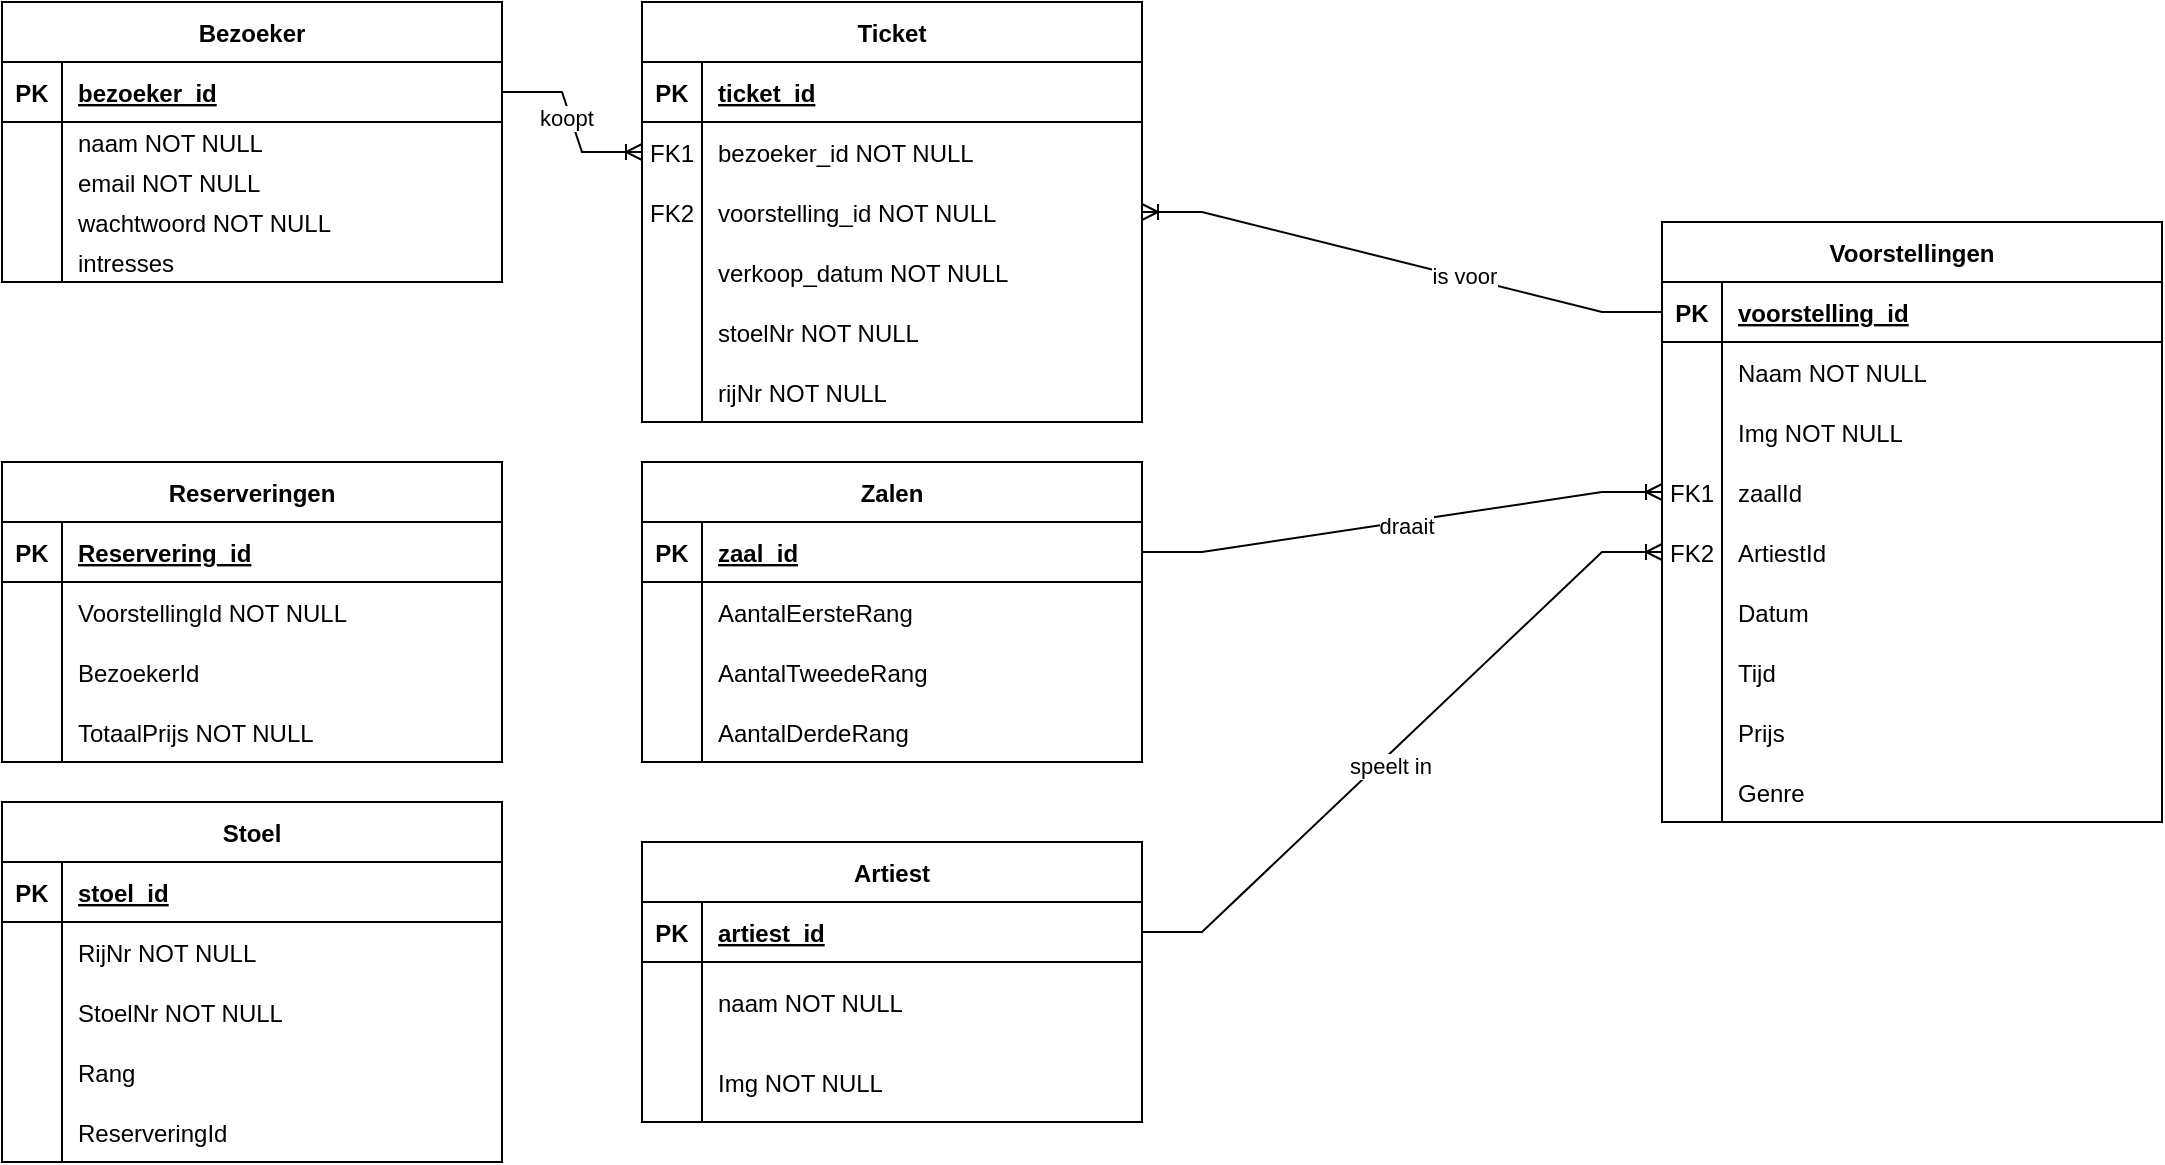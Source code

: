 <mxfile version="20.8.5" type="github">
  <diagram id="R2lEEEUBdFMjLlhIrx00" name="Page-1">
    <mxGraphModel dx="857" dy="1123" grid="1" gridSize="10" guides="1" tooltips="1" connect="1" arrows="1" fold="1" page="1" pageScale="1" pageWidth="850" pageHeight="1100" math="0" shadow="0" extFonts="Permanent Marker^https://fonts.googleapis.com/css?family=Permanent+Marker">
      <root>
        <mxCell id="0" />
        <mxCell id="1" parent="0" />
        <mxCell id="uzaLdpSw8z0IgYqA6lUg-19" value="Ticket" style="shape=table;startSize=30;container=1;collapsible=1;childLayout=tableLayout;fixedRows=1;rowLines=0;fontStyle=1;align=center;resizeLast=1;" parent="1" vertex="1">
          <mxGeometry x="590" y="870" width="250" height="210" as="geometry" />
        </mxCell>
        <mxCell id="uzaLdpSw8z0IgYqA6lUg-20" value="" style="shape=partialRectangle;collapsible=0;dropTarget=0;pointerEvents=0;fillColor=none;points=[[0,0.5],[1,0.5]];portConstraint=eastwest;top=0;left=0;right=0;bottom=1;" parent="uzaLdpSw8z0IgYqA6lUg-19" vertex="1">
          <mxGeometry y="30" width="250" height="30" as="geometry" />
        </mxCell>
        <mxCell id="uzaLdpSw8z0IgYqA6lUg-21" value="PK" style="shape=partialRectangle;overflow=hidden;connectable=0;fillColor=none;top=0;left=0;bottom=0;right=0;fontStyle=1;" parent="uzaLdpSw8z0IgYqA6lUg-20" vertex="1">
          <mxGeometry width="30" height="30" as="geometry">
            <mxRectangle width="30" height="30" as="alternateBounds" />
          </mxGeometry>
        </mxCell>
        <mxCell id="uzaLdpSw8z0IgYqA6lUg-22" value="ticket_id" style="shape=partialRectangle;overflow=hidden;connectable=0;fillColor=none;top=0;left=0;bottom=0;right=0;align=left;spacingLeft=6;fontStyle=5;" parent="uzaLdpSw8z0IgYqA6lUg-20" vertex="1">
          <mxGeometry x="30" width="220" height="30" as="geometry">
            <mxRectangle width="220" height="30" as="alternateBounds" />
          </mxGeometry>
        </mxCell>
        <mxCell id="uzaLdpSw8z0IgYqA6lUg-23" value="" style="shape=partialRectangle;collapsible=0;dropTarget=0;pointerEvents=0;fillColor=none;points=[[0,0.5],[1,0.5]];portConstraint=eastwest;top=0;left=0;right=0;bottom=0;" parent="uzaLdpSw8z0IgYqA6lUg-19" vertex="1">
          <mxGeometry y="60" width="250" height="30" as="geometry" />
        </mxCell>
        <mxCell id="uzaLdpSw8z0IgYqA6lUg-24" value="FK1" style="shape=partialRectangle;overflow=hidden;connectable=0;fillColor=none;top=0;left=0;bottom=0;right=0;" parent="uzaLdpSw8z0IgYqA6lUg-23" vertex="1">
          <mxGeometry width="30" height="30" as="geometry">
            <mxRectangle width="30" height="30" as="alternateBounds" />
          </mxGeometry>
        </mxCell>
        <mxCell id="uzaLdpSw8z0IgYqA6lUg-25" value="bezoeker_id NOT NULL" style="shape=partialRectangle;overflow=hidden;connectable=0;fillColor=none;top=0;left=0;bottom=0;right=0;align=left;spacingLeft=6;" parent="uzaLdpSw8z0IgYqA6lUg-23" vertex="1">
          <mxGeometry x="30" width="220" height="30" as="geometry">
            <mxRectangle width="220" height="30" as="alternateBounds" />
          </mxGeometry>
        </mxCell>
        <mxCell id="uzaLdpSw8z0IgYqA6lUg-26" value="" style="shape=partialRectangle;collapsible=0;dropTarget=0;pointerEvents=0;fillColor=none;points=[[0,0.5],[1,0.5]];portConstraint=eastwest;top=0;left=0;right=0;bottom=0;" parent="uzaLdpSw8z0IgYqA6lUg-19" vertex="1">
          <mxGeometry y="90" width="250" height="30" as="geometry" />
        </mxCell>
        <mxCell id="uzaLdpSw8z0IgYqA6lUg-27" value="FK2" style="shape=partialRectangle;overflow=hidden;connectable=0;fillColor=none;top=0;left=0;bottom=0;right=0;" parent="uzaLdpSw8z0IgYqA6lUg-26" vertex="1">
          <mxGeometry width="30" height="30" as="geometry">
            <mxRectangle width="30" height="30" as="alternateBounds" />
          </mxGeometry>
        </mxCell>
        <mxCell id="uzaLdpSw8z0IgYqA6lUg-28" value="voorstelling_id NOT NULL" style="shape=partialRectangle;overflow=hidden;connectable=0;fillColor=none;top=0;left=0;bottom=0;right=0;align=left;spacingLeft=6;" parent="uzaLdpSw8z0IgYqA6lUg-26" vertex="1">
          <mxGeometry x="30" width="220" height="30" as="geometry">
            <mxRectangle width="220" height="30" as="alternateBounds" />
          </mxGeometry>
        </mxCell>
        <mxCell id="uzaLdpSw8z0IgYqA6lUg-29" style="shape=partialRectangle;collapsible=0;dropTarget=0;pointerEvents=0;fillColor=none;points=[[0,0.5],[1,0.5]];portConstraint=eastwest;top=0;left=0;right=0;bottom=0;" parent="uzaLdpSw8z0IgYqA6lUg-19" vertex="1">
          <mxGeometry y="120" width="250" height="30" as="geometry" />
        </mxCell>
        <mxCell id="uzaLdpSw8z0IgYqA6lUg-30" style="shape=partialRectangle;overflow=hidden;connectable=0;fillColor=none;top=0;left=0;bottom=0;right=0;" parent="uzaLdpSw8z0IgYqA6lUg-29" vertex="1">
          <mxGeometry width="30" height="30" as="geometry">
            <mxRectangle width="30" height="30" as="alternateBounds" />
          </mxGeometry>
        </mxCell>
        <mxCell id="uzaLdpSw8z0IgYqA6lUg-31" value="verkoop_datum NOT NULL" style="shape=partialRectangle;overflow=hidden;connectable=0;fillColor=none;top=0;left=0;bottom=0;right=0;align=left;spacingLeft=6;" parent="uzaLdpSw8z0IgYqA6lUg-29" vertex="1">
          <mxGeometry x="30" width="220" height="30" as="geometry">
            <mxRectangle width="220" height="30" as="alternateBounds" />
          </mxGeometry>
        </mxCell>
        <mxCell id="uzaLdpSw8z0IgYqA6lUg-32" style="shape=partialRectangle;collapsible=0;dropTarget=0;pointerEvents=0;fillColor=none;points=[[0,0.5],[1,0.5]];portConstraint=eastwest;top=0;left=0;right=0;bottom=0;" parent="uzaLdpSw8z0IgYqA6lUg-19" vertex="1">
          <mxGeometry y="150" width="250" height="30" as="geometry" />
        </mxCell>
        <mxCell id="uzaLdpSw8z0IgYqA6lUg-33" style="shape=partialRectangle;overflow=hidden;connectable=0;fillColor=none;top=0;left=0;bottom=0;right=0;" parent="uzaLdpSw8z0IgYqA6lUg-32" vertex="1">
          <mxGeometry width="30" height="30" as="geometry">
            <mxRectangle width="30" height="30" as="alternateBounds" />
          </mxGeometry>
        </mxCell>
        <mxCell id="uzaLdpSw8z0IgYqA6lUg-34" value="stoelNr NOT NULL" style="shape=partialRectangle;overflow=hidden;connectable=0;fillColor=none;top=0;left=0;bottom=0;right=0;align=left;spacingLeft=6;" parent="uzaLdpSw8z0IgYqA6lUg-32" vertex="1">
          <mxGeometry x="30" width="220" height="30" as="geometry">
            <mxRectangle width="220" height="30" as="alternateBounds" />
          </mxGeometry>
        </mxCell>
        <mxCell id="uzaLdpSw8z0IgYqA6lUg-35" style="shape=partialRectangle;collapsible=0;dropTarget=0;pointerEvents=0;fillColor=none;points=[[0,0.5],[1,0.5]];portConstraint=eastwest;top=0;left=0;right=0;bottom=0;" parent="uzaLdpSw8z0IgYqA6lUg-19" vertex="1">
          <mxGeometry y="180" width="250" height="30" as="geometry" />
        </mxCell>
        <mxCell id="uzaLdpSw8z0IgYqA6lUg-36" style="shape=partialRectangle;overflow=hidden;connectable=0;fillColor=none;top=0;left=0;bottom=0;right=0;" parent="uzaLdpSw8z0IgYqA6lUg-35" vertex="1">
          <mxGeometry width="30" height="30" as="geometry">
            <mxRectangle width="30" height="30" as="alternateBounds" />
          </mxGeometry>
        </mxCell>
        <mxCell id="uzaLdpSw8z0IgYqA6lUg-37" value="rijNr NOT NULL" style="shape=partialRectangle;overflow=hidden;connectable=0;fillColor=none;top=0;left=0;bottom=0;right=0;align=left;spacingLeft=6;" parent="uzaLdpSw8z0IgYqA6lUg-35" vertex="1">
          <mxGeometry x="30" width="220" height="30" as="geometry">
            <mxRectangle width="220" height="30" as="alternateBounds" />
          </mxGeometry>
        </mxCell>
        <mxCell id="uzaLdpSw8z0IgYqA6lUg-38" value="Voorstellingen" style="shape=table;startSize=30;container=1;collapsible=1;childLayout=tableLayout;fixedRows=1;rowLines=0;fontStyle=1;align=center;resizeLast=1;" parent="1" vertex="1">
          <mxGeometry x="1100" y="980" width="250" height="300" as="geometry" />
        </mxCell>
        <mxCell id="uzaLdpSw8z0IgYqA6lUg-39" value="" style="shape=partialRectangle;collapsible=0;dropTarget=0;pointerEvents=0;fillColor=none;points=[[0,0.5],[1,0.5]];portConstraint=eastwest;top=0;left=0;right=0;bottom=1;" parent="uzaLdpSw8z0IgYqA6lUg-38" vertex="1">
          <mxGeometry y="30" width="250" height="30" as="geometry" />
        </mxCell>
        <mxCell id="uzaLdpSw8z0IgYqA6lUg-40" value="PK" style="shape=partialRectangle;overflow=hidden;connectable=0;fillColor=none;top=0;left=0;bottom=0;right=0;fontStyle=1;" parent="uzaLdpSw8z0IgYqA6lUg-39" vertex="1">
          <mxGeometry width="30" height="30" as="geometry">
            <mxRectangle width="30" height="30" as="alternateBounds" />
          </mxGeometry>
        </mxCell>
        <mxCell id="uzaLdpSw8z0IgYqA6lUg-41" value="voorstelling_id" style="shape=partialRectangle;overflow=hidden;connectable=0;fillColor=none;top=0;left=0;bottom=0;right=0;align=left;spacingLeft=6;fontStyle=5;" parent="uzaLdpSw8z0IgYqA6lUg-39" vertex="1">
          <mxGeometry x="30" width="220" height="30" as="geometry">
            <mxRectangle width="220" height="30" as="alternateBounds" />
          </mxGeometry>
        </mxCell>
        <mxCell id="uzaLdpSw8z0IgYqA6lUg-42" value="" style="shape=partialRectangle;collapsible=0;dropTarget=0;pointerEvents=0;fillColor=none;points=[[0,0.5],[1,0.5]];portConstraint=eastwest;top=0;left=0;right=0;bottom=0;" parent="uzaLdpSw8z0IgYqA6lUg-38" vertex="1">
          <mxGeometry y="60" width="250" height="30" as="geometry" />
        </mxCell>
        <mxCell id="uzaLdpSw8z0IgYqA6lUg-43" value="" style="shape=partialRectangle;overflow=hidden;connectable=0;fillColor=none;top=0;left=0;bottom=0;right=0;" parent="uzaLdpSw8z0IgYqA6lUg-42" vertex="1">
          <mxGeometry width="30" height="30" as="geometry">
            <mxRectangle width="30" height="30" as="alternateBounds" />
          </mxGeometry>
        </mxCell>
        <mxCell id="uzaLdpSw8z0IgYqA6lUg-44" value="Naam NOT NULL" style="shape=partialRectangle;overflow=hidden;connectable=0;fillColor=none;top=0;left=0;bottom=0;right=0;align=left;spacingLeft=6;" parent="uzaLdpSw8z0IgYqA6lUg-42" vertex="1">
          <mxGeometry x="30" width="220" height="30" as="geometry">
            <mxRectangle width="220" height="30" as="alternateBounds" />
          </mxGeometry>
        </mxCell>
        <mxCell id="uzaLdpSw8z0IgYqA6lUg-45" value="" style="shape=partialRectangle;collapsible=0;dropTarget=0;pointerEvents=0;fillColor=none;points=[[0,0.5],[1,0.5]];portConstraint=eastwest;top=0;left=0;right=0;bottom=0;" parent="uzaLdpSw8z0IgYqA6lUg-38" vertex="1">
          <mxGeometry y="90" width="250" height="30" as="geometry" />
        </mxCell>
        <mxCell id="uzaLdpSw8z0IgYqA6lUg-46" value="" style="shape=partialRectangle;overflow=hidden;connectable=0;fillColor=none;top=0;left=0;bottom=0;right=0;" parent="uzaLdpSw8z0IgYqA6lUg-45" vertex="1">
          <mxGeometry width="30" height="30" as="geometry">
            <mxRectangle width="30" height="30" as="alternateBounds" />
          </mxGeometry>
        </mxCell>
        <mxCell id="uzaLdpSw8z0IgYqA6lUg-47" value="Img NOT NULL" style="shape=partialRectangle;overflow=hidden;connectable=0;fillColor=none;top=0;left=0;bottom=0;right=0;align=left;spacingLeft=6;" parent="uzaLdpSw8z0IgYqA6lUg-45" vertex="1">
          <mxGeometry x="30" width="220" height="30" as="geometry">
            <mxRectangle width="220" height="30" as="alternateBounds" />
          </mxGeometry>
        </mxCell>
        <mxCell id="uzaLdpSw8z0IgYqA6lUg-48" style="shape=partialRectangle;collapsible=0;dropTarget=0;pointerEvents=0;fillColor=none;points=[[0,0.5],[1,0.5]];portConstraint=eastwest;top=0;left=0;right=0;bottom=0;" parent="uzaLdpSw8z0IgYqA6lUg-38" vertex="1">
          <mxGeometry y="120" width="250" height="30" as="geometry" />
        </mxCell>
        <mxCell id="uzaLdpSw8z0IgYqA6lUg-49" value="FK1" style="shape=partialRectangle;overflow=hidden;connectable=0;fillColor=none;top=0;left=0;bottom=0;right=0;" parent="uzaLdpSw8z0IgYqA6lUg-48" vertex="1">
          <mxGeometry width="30" height="30" as="geometry">
            <mxRectangle width="30" height="30" as="alternateBounds" />
          </mxGeometry>
        </mxCell>
        <mxCell id="uzaLdpSw8z0IgYqA6lUg-50" value="zaalId" style="shape=partialRectangle;overflow=hidden;connectable=0;fillColor=none;top=0;left=0;bottom=0;right=0;align=left;spacingLeft=6;" parent="uzaLdpSw8z0IgYqA6lUg-48" vertex="1">
          <mxGeometry x="30" width="220" height="30" as="geometry">
            <mxRectangle width="220" height="30" as="alternateBounds" />
          </mxGeometry>
        </mxCell>
        <mxCell id="uzaLdpSw8z0IgYqA6lUg-54" style="shape=partialRectangle;collapsible=0;dropTarget=0;pointerEvents=0;fillColor=none;points=[[0,0.5],[1,0.5]];portConstraint=eastwest;top=0;left=0;right=0;bottom=0;" parent="uzaLdpSw8z0IgYqA6lUg-38" vertex="1">
          <mxGeometry y="150" width="250" height="30" as="geometry" />
        </mxCell>
        <mxCell id="uzaLdpSw8z0IgYqA6lUg-55" value="FK2" style="shape=partialRectangle;overflow=hidden;connectable=0;fillColor=none;top=0;left=0;bottom=0;right=0;" parent="uzaLdpSw8z0IgYqA6lUg-54" vertex="1">
          <mxGeometry width="30" height="30" as="geometry">
            <mxRectangle width="30" height="30" as="alternateBounds" />
          </mxGeometry>
        </mxCell>
        <mxCell id="uzaLdpSw8z0IgYqA6lUg-56" value="ArtiestId" style="shape=partialRectangle;overflow=hidden;connectable=0;fillColor=none;top=0;left=0;bottom=0;right=0;align=left;spacingLeft=6;" parent="uzaLdpSw8z0IgYqA6lUg-54" vertex="1">
          <mxGeometry x="30" width="220" height="30" as="geometry">
            <mxRectangle width="220" height="30" as="alternateBounds" />
          </mxGeometry>
        </mxCell>
        <mxCell id="uzaLdpSw8z0IgYqA6lUg-57" style="shape=partialRectangle;collapsible=0;dropTarget=0;pointerEvents=0;fillColor=none;points=[[0,0.5],[1,0.5]];portConstraint=eastwest;top=0;left=0;right=0;bottom=0;" parent="uzaLdpSw8z0IgYqA6lUg-38" vertex="1">
          <mxGeometry y="180" width="250" height="30" as="geometry" />
        </mxCell>
        <mxCell id="uzaLdpSw8z0IgYqA6lUg-58" style="shape=partialRectangle;overflow=hidden;connectable=0;fillColor=none;top=0;left=0;bottom=0;right=0;" parent="uzaLdpSw8z0IgYqA6lUg-57" vertex="1">
          <mxGeometry width="30" height="30" as="geometry">
            <mxRectangle width="30" height="30" as="alternateBounds" />
          </mxGeometry>
        </mxCell>
        <mxCell id="uzaLdpSw8z0IgYqA6lUg-59" value="Datum" style="shape=partialRectangle;overflow=hidden;connectable=0;fillColor=none;top=0;left=0;bottom=0;right=0;align=left;spacingLeft=6;" parent="uzaLdpSw8z0IgYqA6lUg-57" vertex="1">
          <mxGeometry x="30" width="220" height="30" as="geometry">
            <mxRectangle width="220" height="30" as="alternateBounds" />
          </mxGeometry>
        </mxCell>
        <mxCell id="uzaLdpSw8z0IgYqA6lUg-60" style="shape=partialRectangle;collapsible=0;dropTarget=0;pointerEvents=0;fillColor=none;points=[[0,0.5],[1,0.5]];portConstraint=eastwest;top=0;left=0;right=0;bottom=0;" parent="uzaLdpSw8z0IgYqA6lUg-38" vertex="1">
          <mxGeometry y="210" width="250" height="30" as="geometry" />
        </mxCell>
        <mxCell id="uzaLdpSw8z0IgYqA6lUg-61" style="shape=partialRectangle;overflow=hidden;connectable=0;fillColor=none;top=0;left=0;bottom=0;right=0;" parent="uzaLdpSw8z0IgYqA6lUg-60" vertex="1">
          <mxGeometry width="30" height="30" as="geometry">
            <mxRectangle width="30" height="30" as="alternateBounds" />
          </mxGeometry>
        </mxCell>
        <mxCell id="uzaLdpSw8z0IgYqA6lUg-62" value="Tijd" style="shape=partialRectangle;overflow=hidden;connectable=0;fillColor=none;top=0;left=0;bottom=0;right=0;align=left;spacingLeft=6;" parent="uzaLdpSw8z0IgYqA6lUg-60" vertex="1">
          <mxGeometry x="30" width="220" height="30" as="geometry">
            <mxRectangle width="220" height="30" as="alternateBounds" />
          </mxGeometry>
        </mxCell>
        <mxCell id="uzaLdpSw8z0IgYqA6lUg-63" style="shape=partialRectangle;collapsible=0;dropTarget=0;pointerEvents=0;fillColor=none;points=[[0,0.5],[1,0.5]];portConstraint=eastwest;top=0;left=0;right=0;bottom=0;" parent="uzaLdpSw8z0IgYqA6lUg-38" vertex="1">
          <mxGeometry y="240" width="250" height="30" as="geometry" />
        </mxCell>
        <mxCell id="uzaLdpSw8z0IgYqA6lUg-64" style="shape=partialRectangle;overflow=hidden;connectable=0;fillColor=none;top=0;left=0;bottom=0;right=0;" parent="uzaLdpSw8z0IgYqA6lUg-63" vertex="1">
          <mxGeometry width="30" height="30" as="geometry">
            <mxRectangle width="30" height="30" as="alternateBounds" />
          </mxGeometry>
        </mxCell>
        <mxCell id="uzaLdpSw8z0IgYqA6lUg-65" value="Prijs" style="shape=partialRectangle;overflow=hidden;connectable=0;fillColor=none;top=0;left=0;bottom=0;right=0;align=left;spacingLeft=6;" parent="uzaLdpSw8z0IgYqA6lUg-63" vertex="1">
          <mxGeometry x="30" width="220" height="30" as="geometry">
            <mxRectangle width="220" height="30" as="alternateBounds" />
          </mxGeometry>
        </mxCell>
        <mxCell id="3CyB-Dzlygy-m_ODatNN-4" style="shape=partialRectangle;collapsible=0;dropTarget=0;pointerEvents=0;fillColor=none;points=[[0,0.5],[1,0.5]];portConstraint=eastwest;top=0;left=0;right=0;bottom=0;" vertex="1" parent="uzaLdpSw8z0IgYqA6lUg-38">
          <mxGeometry y="270" width="250" height="30" as="geometry" />
        </mxCell>
        <mxCell id="3CyB-Dzlygy-m_ODatNN-5" style="shape=partialRectangle;overflow=hidden;connectable=0;fillColor=none;top=0;left=0;bottom=0;right=0;" vertex="1" parent="3CyB-Dzlygy-m_ODatNN-4">
          <mxGeometry width="30" height="30" as="geometry">
            <mxRectangle width="30" height="30" as="alternateBounds" />
          </mxGeometry>
        </mxCell>
        <mxCell id="3CyB-Dzlygy-m_ODatNN-6" value="Genre" style="shape=partialRectangle;overflow=hidden;connectable=0;fillColor=none;top=0;left=0;bottom=0;right=0;align=left;spacingLeft=6;" vertex="1" parent="3CyB-Dzlygy-m_ODatNN-4">
          <mxGeometry x="30" width="220" height="30" as="geometry">
            <mxRectangle width="220" height="30" as="alternateBounds" />
          </mxGeometry>
        </mxCell>
        <mxCell id="uzaLdpSw8z0IgYqA6lUg-66" value="Bezoeker" style="shape=table;startSize=30;container=1;collapsible=1;childLayout=tableLayout;fixedRows=1;rowLines=0;fontStyle=1;align=center;resizeLast=1;strokeWidth=1;" parent="1" vertex="1">
          <mxGeometry x="270" y="870" width="250" height="140" as="geometry" />
        </mxCell>
        <mxCell id="uzaLdpSw8z0IgYqA6lUg-67" value="" style="shape=partialRectangle;collapsible=0;dropTarget=0;pointerEvents=0;fillColor=none;points=[[0,0.5],[1,0.5]];portConstraint=eastwest;top=0;left=0;right=0;bottom=1;" parent="uzaLdpSw8z0IgYqA6lUg-66" vertex="1">
          <mxGeometry y="30" width="250" height="30" as="geometry" />
        </mxCell>
        <mxCell id="uzaLdpSw8z0IgYqA6lUg-68" value="PK" style="shape=partialRectangle;overflow=hidden;connectable=0;fillColor=none;top=0;left=0;bottom=0;right=0;fontStyle=1;" parent="uzaLdpSw8z0IgYqA6lUg-67" vertex="1">
          <mxGeometry width="30" height="30" as="geometry">
            <mxRectangle width="30" height="30" as="alternateBounds" />
          </mxGeometry>
        </mxCell>
        <mxCell id="uzaLdpSw8z0IgYqA6lUg-69" value="bezoeker_id" style="shape=partialRectangle;overflow=hidden;connectable=0;fillColor=none;top=0;left=0;bottom=0;right=0;align=left;spacingLeft=6;fontStyle=5;" parent="uzaLdpSw8z0IgYqA6lUg-67" vertex="1">
          <mxGeometry x="30" width="220" height="30" as="geometry">
            <mxRectangle width="220" height="30" as="alternateBounds" />
          </mxGeometry>
        </mxCell>
        <mxCell id="uzaLdpSw8z0IgYqA6lUg-70" value="" style="shape=partialRectangle;collapsible=0;dropTarget=0;pointerEvents=0;fillColor=none;points=[[0,0.5],[1,0.5]];portConstraint=eastwest;top=0;left=0;right=0;bottom=0;" parent="uzaLdpSw8z0IgYqA6lUg-66" vertex="1">
          <mxGeometry y="60" width="250" height="20" as="geometry" />
        </mxCell>
        <mxCell id="uzaLdpSw8z0IgYqA6lUg-71" value="" style="shape=partialRectangle;overflow=hidden;connectable=0;fillColor=none;top=0;left=0;bottom=0;right=0;" parent="uzaLdpSw8z0IgYqA6lUg-70" vertex="1">
          <mxGeometry width="30" height="20" as="geometry">
            <mxRectangle width="30" height="20" as="alternateBounds" />
          </mxGeometry>
        </mxCell>
        <mxCell id="uzaLdpSw8z0IgYqA6lUg-72" value="naam NOT NULL" style="shape=partialRectangle;overflow=hidden;connectable=0;fillColor=none;top=0;left=0;bottom=0;right=0;align=left;spacingLeft=6;" parent="uzaLdpSw8z0IgYqA6lUg-70" vertex="1">
          <mxGeometry x="30" width="220" height="20" as="geometry">
            <mxRectangle width="220" height="20" as="alternateBounds" />
          </mxGeometry>
        </mxCell>
        <mxCell id="uzaLdpSw8z0IgYqA6lUg-73" style="shape=partialRectangle;collapsible=0;dropTarget=0;pointerEvents=0;fillColor=none;points=[[0,0.5],[1,0.5]];portConstraint=eastwest;top=0;left=0;right=0;bottom=0;" parent="uzaLdpSw8z0IgYqA6lUg-66" vertex="1">
          <mxGeometry y="80" width="250" height="20" as="geometry" />
        </mxCell>
        <mxCell id="uzaLdpSw8z0IgYqA6lUg-74" style="shape=partialRectangle;overflow=hidden;connectable=0;fillColor=none;top=0;left=0;bottom=0;right=0;" parent="uzaLdpSw8z0IgYqA6lUg-73" vertex="1">
          <mxGeometry width="30" height="20" as="geometry">
            <mxRectangle width="30" height="20" as="alternateBounds" />
          </mxGeometry>
        </mxCell>
        <mxCell id="uzaLdpSw8z0IgYqA6lUg-75" value="email NOT NULL" style="shape=partialRectangle;overflow=hidden;connectable=0;fillColor=none;top=0;left=0;bottom=0;right=0;align=left;spacingLeft=6;" parent="uzaLdpSw8z0IgYqA6lUg-73" vertex="1">
          <mxGeometry x="30" width="220" height="20" as="geometry">
            <mxRectangle width="220" height="20" as="alternateBounds" />
          </mxGeometry>
        </mxCell>
        <mxCell id="uzaLdpSw8z0IgYqA6lUg-76" style="shape=partialRectangle;collapsible=0;dropTarget=0;pointerEvents=0;fillColor=none;points=[[0,0.5],[1,0.5]];portConstraint=eastwest;top=0;left=0;right=0;bottom=0;" parent="uzaLdpSw8z0IgYqA6lUg-66" vertex="1">
          <mxGeometry y="100" width="250" height="20" as="geometry" />
        </mxCell>
        <mxCell id="uzaLdpSw8z0IgYqA6lUg-77" style="shape=partialRectangle;overflow=hidden;connectable=0;fillColor=none;top=0;left=0;bottom=0;right=0;" parent="uzaLdpSw8z0IgYqA6lUg-76" vertex="1">
          <mxGeometry width="30" height="20" as="geometry">
            <mxRectangle width="30" height="20" as="alternateBounds" />
          </mxGeometry>
        </mxCell>
        <mxCell id="uzaLdpSw8z0IgYqA6lUg-78" value="wachtwoord NOT NULL" style="shape=partialRectangle;overflow=hidden;connectable=0;fillColor=none;top=0;left=0;bottom=0;right=0;align=left;spacingLeft=6;" parent="uzaLdpSw8z0IgYqA6lUg-76" vertex="1">
          <mxGeometry x="30" width="220" height="20" as="geometry">
            <mxRectangle width="220" height="20" as="alternateBounds" />
          </mxGeometry>
        </mxCell>
        <mxCell id="uzaLdpSw8z0IgYqA6lUg-79" style="shape=partialRectangle;collapsible=0;dropTarget=0;pointerEvents=0;fillColor=none;points=[[0,0.5],[1,0.5]];portConstraint=eastwest;top=0;left=0;right=0;bottom=0;" parent="uzaLdpSw8z0IgYqA6lUg-66" vertex="1">
          <mxGeometry y="120" width="250" height="20" as="geometry" />
        </mxCell>
        <mxCell id="uzaLdpSw8z0IgYqA6lUg-80" style="shape=partialRectangle;overflow=hidden;connectable=0;fillColor=none;top=0;left=0;bottom=0;right=0;" parent="uzaLdpSw8z0IgYqA6lUg-79" vertex="1">
          <mxGeometry width="30" height="20" as="geometry">
            <mxRectangle width="30" height="20" as="alternateBounds" />
          </mxGeometry>
        </mxCell>
        <mxCell id="uzaLdpSw8z0IgYqA6lUg-81" value="intresses" style="shape=partialRectangle;overflow=hidden;connectable=0;fillColor=none;top=0;left=0;bottom=0;right=0;align=left;spacingLeft=6;" parent="uzaLdpSw8z0IgYqA6lUg-79" vertex="1">
          <mxGeometry x="30" width="220" height="20" as="geometry">
            <mxRectangle width="220" height="20" as="alternateBounds" />
          </mxGeometry>
        </mxCell>
        <mxCell id="uzaLdpSw8z0IgYqA6lUg-82" value="" style="edgeStyle=entityRelationEdgeStyle;fontSize=12;html=1;endArrow=ERoneToMany;rounded=0;entryX=0;entryY=0.5;entryDx=0;entryDy=0;exitX=1;exitY=0.5;exitDx=0;exitDy=0;" parent="1" source="uzaLdpSw8z0IgYqA6lUg-67" target="uzaLdpSw8z0IgYqA6lUg-23" edge="1">
          <mxGeometry width="100" height="100" relative="1" as="geometry">
            <mxPoint x="620" y="1060" as="sourcePoint" />
            <mxPoint x="720" y="1020" as="targetPoint" />
          </mxGeometry>
        </mxCell>
        <mxCell id="uzaLdpSw8z0IgYqA6lUg-83" value="koopt" style="edgeLabel;html=1;align=center;verticalAlign=middle;resizable=0;points=[];" parent="uzaLdpSw8z0IgYqA6lUg-82" vertex="1" connectable="0">
          <mxGeometry x="-0.08" y="-3" relative="1" as="geometry">
            <mxPoint x="1" as="offset" />
          </mxGeometry>
        </mxCell>
        <mxCell id="uzaLdpSw8z0IgYqA6lUg-84" value="" style="edgeStyle=entityRelationEdgeStyle;fontSize=12;html=1;endArrow=ERoneToMany;rounded=0;exitX=0;exitY=0.5;exitDx=0;exitDy=0;entryX=1;entryY=0.5;entryDx=0;entryDy=0;" parent="1" source="uzaLdpSw8z0IgYqA6lUg-39" target="uzaLdpSw8z0IgYqA6lUg-26" edge="1">
          <mxGeometry width="100" height="100" relative="1" as="geometry">
            <mxPoint x="620" y="1120" as="sourcePoint" />
            <mxPoint x="720" y="1020" as="targetPoint" />
          </mxGeometry>
        </mxCell>
        <mxCell id="uzaLdpSw8z0IgYqA6lUg-85" value="is voor" style="edgeLabel;html=1;align=center;verticalAlign=middle;resizable=0;points=[];" parent="uzaLdpSw8z0IgYqA6lUg-84" vertex="1" connectable="0">
          <mxGeometry x="-0.239" y="-1" relative="1" as="geometry">
            <mxPoint as="offset" />
          </mxGeometry>
        </mxCell>
        <mxCell id="uzaLdpSw8z0IgYqA6lUg-96" value="Zalen" style="shape=table;startSize=30;container=1;collapsible=1;childLayout=tableLayout;fixedRows=1;rowLines=0;fontStyle=1;align=center;resizeLast=1;" parent="1" vertex="1">
          <mxGeometry x="590" y="1100" width="250" height="150" as="geometry" />
        </mxCell>
        <mxCell id="uzaLdpSw8z0IgYqA6lUg-97" value="" style="shape=partialRectangle;collapsible=0;dropTarget=0;pointerEvents=0;fillColor=none;points=[[0,0.5],[1,0.5]];portConstraint=eastwest;top=0;left=0;right=0;bottom=1;" parent="uzaLdpSw8z0IgYqA6lUg-96" vertex="1">
          <mxGeometry y="30" width="250" height="30" as="geometry" />
        </mxCell>
        <mxCell id="uzaLdpSw8z0IgYqA6lUg-98" value="PK" style="shape=partialRectangle;overflow=hidden;connectable=0;fillColor=none;top=0;left=0;bottom=0;right=0;fontStyle=1;" parent="uzaLdpSw8z0IgYqA6lUg-97" vertex="1">
          <mxGeometry width="30" height="30" as="geometry">
            <mxRectangle width="30" height="30" as="alternateBounds" />
          </mxGeometry>
        </mxCell>
        <mxCell id="uzaLdpSw8z0IgYqA6lUg-99" value="zaal_id" style="shape=partialRectangle;overflow=hidden;connectable=0;fillColor=none;top=0;left=0;bottom=0;right=0;align=left;spacingLeft=6;fontStyle=5;" parent="uzaLdpSw8z0IgYqA6lUg-97" vertex="1">
          <mxGeometry x="30" width="220" height="30" as="geometry">
            <mxRectangle width="220" height="30" as="alternateBounds" />
          </mxGeometry>
        </mxCell>
        <mxCell id="uzaLdpSw8z0IgYqA6lUg-100" value="" style="shape=partialRectangle;collapsible=0;dropTarget=0;pointerEvents=0;fillColor=none;points=[[0,0.5],[1,0.5]];portConstraint=eastwest;top=0;left=0;right=0;bottom=0;" parent="uzaLdpSw8z0IgYqA6lUg-96" vertex="1">
          <mxGeometry y="60" width="250" height="30" as="geometry" />
        </mxCell>
        <mxCell id="uzaLdpSw8z0IgYqA6lUg-101" value="" style="shape=partialRectangle;overflow=hidden;connectable=0;fillColor=none;top=0;left=0;bottom=0;right=0;" parent="uzaLdpSw8z0IgYqA6lUg-100" vertex="1">
          <mxGeometry width="30" height="30" as="geometry">
            <mxRectangle width="30" height="30" as="alternateBounds" />
          </mxGeometry>
        </mxCell>
        <mxCell id="uzaLdpSw8z0IgYqA6lUg-102" value="AantalEersteRang" style="shape=partialRectangle;overflow=hidden;connectable=0;fillColor=none;top=0;left=0;bottom=0;right=0;align=left;spacingLeft=6;" parent="uzaLdpSw8z0IgYqA6lUg-100" vertex="1">
          <mxGeometry x="30" width="220" height="30" as="geometry">
            <mxRectangle width="220" height="30" as="alternateBounds" />
          </mxGeometry>
        </mxCell>
        <mxCell id="uzaLdpSw8z0IgYqA6lUg-103" value="" style="shape=partialRectangle;collapsible=0;dropTarget=0;pointerEvents=0;fillColor=none;points=[[0,0.5],[1,0.5]];portConstraint=eastwest;top=0;left=0;right=0;bottom=0;" parent="uzaLdpSw8z0IgYqA6lUg-96" vertex="1">
          <mxGeometry y="90" width="250" height="30" as="geometry" />
        </mxCell>
        <mxCell id="uzaLdpSw8z0IgYqA6lUg-104" value="" style="shape=partialRectangle;overflow=hidden;connectable=0;fillColor=none;top=0;left=0;bottom=0;right=0;" parent="uzaLdpSw8z0IgYqA6lUg-103" vertex="1">
          <mxGeometry width="30" height="30" as="geometry">
            <mxRectangle width="30" height="30" as="alternateBounds" />
          </mxGeometry>
        </mxCell>
        <mxCell id="uzaLdpSw8z0IgYqA6lUg-105" value="AantalTweedeRang" style="shape=partialRectangle;overflow=hidden;connectable=0;fillColor=none;top=0;left=0;bottom=0;right=0;align=left;spacingLeft=6;" parent="uzaLdpSw8z0IgYqA6lUg-103" vertex="1">
          <mxGeometry x="30" width="220" height="30" as="geometry">
            <mxRectangle width="220" height="30" as="alternateBounds" />
          </mxGeometry>
        </mxCell>
        <mxCell id="3CyB-Dzlygy-m_ODatNN-1" style="shape=partialRectangle;collapsible=0;dropTarget=0;pointerEvents=0;fillColor=none;points=[[0,0.5],[1,0.5]];portConstraint=eastwest;top=0;left=0;right=0;bottom=0;" vertex="1" parent="uzaLdpSw8z0IgYqA6lUg-96">
          <mxGeometry y="120" width="250" height="30" as="geometry" />
        </mxCell>
        <mxCell id="3CyB-Dzlygy-m_ODatNN-2" style="shape=partialRectangle;overflow=hidden;connectable=0;fillColor=none;top=0;left=0;bottom=0;right=0;" vertex="1" parent="3CyB-Dzlygy-m_ODatNN-1">
          <mxGeometry width="30" height="30" as="geometry">
            <mxRectangle width="30" height="30" as="alternateBounds" />
          </mxGeometry>
        </mxCell>
        <mxCell id="3CyB-Dzlygy-m_ODatNN-3" value="AantalDerdeRang" style="shape=partialRectangle;overflow=hidden;connectable=0;fillColor=none;top=0;left=0;bottom=0;right=0;align=left;spacingLeft=6;" vertex="1" parent="3CyB-Dzlygy-m_ODatNN-1">
          <mxGeometry x="30" width="220" height="30" as="geometry">
            <mxRectangle width="220" height="30" as="alternateBounds" />
          </mxGeometry>
        </mxCell>
        <mxCell id="uzaLdpSw8z0IgYqA6lUg-106" value="" style="edgeStyle=entityRelationEdgeStyle;fontSize=12;html=1;endArrow=ERoneToMany;rounded=0;entryX=0;entryY=0.5;entryDx=0;entryDy=0;exitX=1;exitY=0.5;exitDx=0;exitDy=0;" parent="1" source="uzaLdpSw8z0IgYqA6lUg-97" target="uzaLdpSw8z0IgYqA6lUg-48" edge="1">
          <mxGeometry x="1" y="-194" width="100" height="100" relative="1" as="geometry">
            <mxPoint x="620" y="1120" as="sourcePoint" />
            <mxPoint x="720" y="1020" as="targetPoint" />
            <mxPoint x="160" y="-84" as="offset" />
          </mxGeometry>
        </mxCell>
        <mxCell id="uzaLdpSw8z0IgYqA6lUg-107" value="draait" style="edgeLabel;html=1;align=center;verticalAlign=middle;resizable=0;points=[];" parent="uzaLdpSw8z0IgYqA6lUg-106" vertex="1" connectable="0">
          <mxGeometry x="0.018" y="-2" relative="1" as="geometry">
            <mxPoint x="-1" as="offset" />
          </mxGeometry>
        </mxCell>
        <mxCell id="uzaLdpSw8z0IgYqA6lUg-110" value="" style="edgeStyle=entityRelationEdgeStyle;fontSize=12;html=1;endArrow=ERoneToMany;rounded=0;exitX=1;exitY=0.5;exitDx=0;exitDy=0;entryX=0;entryY=0.5;entryDx=0;entryDy=0;" parent="1" source="uzaLdpSw8z0IgYqA6lUg-113" target="uzaLdpSw8z0IgYqA6lUg-54" edge="1">
          <mxGeometry width="100" height="100" relative="1" as="geometry">
            <mxPoint x="520" y="1284.17" as="sourcePoint" />
            <mxPoint x="950" y="1230" as="targetPoint" />
          </mxGeometry>
        </mxCell>
        <mxCell id="uzaLdpSw8z0IgYqA6lUg-111" value="speelt in" style="edgeLabel;html=1;align=center;verticalAlign=middle;resizable=0;points=[];" parent="uzaLdpSw8z0IgYqA6lUg-110" vertex="1" connectable="0">
          <mxGeometry x="-0.08" y="-3" relative="1" as="geometry">
            <mxPoint x="1" as="offset" />
          </mxGeometry>
        </mxCell>
        <mxCell id="uzaLdpSw8z0IgYqA6lUg-112" value="Artiest" style="shape=table;startSize=30;container=1;collapsible=1;childLayout=tableLayout;fixedRows=1;rowLines=0;fontStyle=1;align=center;resizeLast=1;strokeWidth=1;" parent="1" vertex="1">
          <mxGeometry x="590" y="1290" width="250" height="140" as="geometry" />
        </mxCell>
        <mxCell id="uzaLdpSw8z0IgYqA6lUg-113" value="" style="shape=partialRectangle;collapsible=0;dropTarget=0;pointerEvents=0;fillColor=none;points=[[0,0.5],[1,0.5]];portConstraint=eastwest;top=0;left=0;right=0;bottom=1;" parent="uzaLdpSw8z0IgYqA6lUg-112" vertex="1">
          <mxGeometry y="30" width="250" height="30" as="geometry" />
        </mxCell>
        <mxCell id="uzaLdpSw8z0IgYqA6lUg-114" value="PK" style="shape=partialRectangle;overflow=hidden;connectable=0;fillColor=none;top=0;left=0;bottom=0;right=0;fontStyle=1;" parent="uzaLdpSw8z0IgYqA6lUg-113" vertex="1">
          <mxGeometry width="30" height="30" as="geometry">
            <mxRectangle width="30" height="30" as="alternateBounds" />
          </mxGeometry>
        </mxCell>
        <mxCell id="uzaLdpSw8z0IgYqA6lUg-115" value="artiest_id" style="shape=partialRectangle;overflow=hidden;connectable=0;fillColor=none;top=0;left=0;bottom=0;right=0;align=left;spacingLeft=6;fontStyle=5;" parent="uzaLdpSw8z0IgYqA6lUg-113" vertex="1">
          <mxGeometry x="30" width="220" height="30" as="geometry">
            <mxRectangle width="220" height="30" as="alternateBounds" />
          </mxGeometry>
        </mxCell>
        <mxCell id="uzaLdpSw8z0IgYqA6lUg-116" value="" style="shape=partialRectangle;collapsible=0;dropTarget=0;pointerEvents=0;fillColor=none;points=[[0,0.5],[1,0.5]];portConstraint=eastwest;top=0;left=0;right=0;bottom=0;" parent="uzaLdpSw8z0IgYqA6lUg-112" vertex="1">
          <mxGeometry y="60" width="250" height="40" as="geometry" />
        </mxCell>
        <mxCell id="uzaLdpSw8z0IgYqA6lUg-117" value="" style="shape=partialRectangle;overflow=hidden;connectable=0;fillColor=none;top=0;left=0;bottom=0;right=0;" parent="uzaLdpSw8z0IgYqA6lUg-116" vertex="1">
          <mxGeometry width="30" height="40" as="geometry">
            <mxRectangle width="30" height="40" as="alternateBounds" />
          </mxGeometry>
        </mxCell>
        <mxCell id="uzaLdpSw8z0IgYqA6lUg-118" value="naam NOT NULL" style="shape=partialRectangle;overflow=hidden;connectable=0;fillColor=none;top=0;left=0;bottom=0;right=0;align=left;spacingLeft=6;" parent="uzaLdpSw8z0IgYqA6lUg-116" vertex="1">
          <mxGeometry x="30" width="220" height="40" as="geometry">
            <mxRectangle width="220" height="40" as="alternateBounds" />
          </mxGeometry>
        </mxCell>
        <mxCell id="3CyB-Dzlygy-m_ODatNN-29" style="shape=partialRectangle;collapsible=0;dropTarget=0;pointerEvents=0;fillColor=none;points=[[0,0.5],[1,0.5]];portConstraint=eastwest;top=0;left=0;right=0;bottom=0;" vertex="1" parent="uzaLdpSw8z0IgYqA6lUg-112">
          <mxGeometry y="100" width="250" height="40" as="geometry" />
        </mxCell>
        <mxCell id="3CyB-Dzlygy-m_ODatNN-30" style="shape=partialRectangle;overflow=hidden;connectable=0;fillColor=none;top=0;left=0;bottom=0;right=0;" vertex="1" parent="3CyB-Dzlygy-m_ODatNN-29">
          <mxGeometry width="30" height="40" as="geometry">
            <mxRectangle width="30" height="40" as="alternateBounds" />
          </mxGeometry>
        </mxCell>
        <mxCell id="3CyB-Dzlygy-m_ODatNN-31" value="Img NOT NULL" style="shape=partialRectangle;overflow=hidden;connectable=0;fillColor=none;top=0;left=0;bottom=0;right=0;align=left;spacingLeft=6;" vertex="1" parent="3CyB-Dzlygy-m_ODatNN-29">
          <mxGeometry x="30" width="220" height="40" as="geometry">
            <mxRectangle width="220" height="40" as="alternateBounds" />
          </mxGeometry>
        </mxCell>
        <mxCell id="uzaLdpSw8z0IgYqA6lUg-128" value="Reserveringen" style="shape=table;startSize=30;container=1;collapsible=1;childLayout=tableLayout;fixedRows=1;rowLines=0;fontStyle=1;align=center;resizeLast=1;" parent="1" vertex="1">
          <mxGeometry x="270" y="1100" width="250" height="150" as="geometry" />
        </mxCell>
        <mxCell id="uzaLdpSw8z0IgYqA6lUg-129" value="" style="shape=partialRectangle;collapsible=0;dropTarget=0;pointerEvents=0;fillColor=none;points=[[0,0.5],[1,0.5]];portConstraint=eastwest;top=0;left=0;right=0;bottom=1;" parent="uzaLdpSw8z0IgYqA6lUg-128" vertex="1">
          <mxGeometry y="30" width="250" height="30" as="geometry" />
        </mxCell>
        <mxCell id="uzaLdpSw8z0IgYqA6lUg-130" value="PK" style="shape=partialRectangle;overflow=hidden;connectable=0;fillColor=none;top=0;left=0;bottom=0;right=0;fontStyle=1;" parent="uzaLdpSw8z0IgYqA6lUg-129" vertex="1">
          <mxGeometry width="30" height="30" as="geometry">
            <mxRectangle width="30" height="30" as="alternateBounds" />
          </mxGeometry>
        </mxCell>
        <mxCell id="uzaLdpSw8z0IgYqA6lUg-131" value="Reservering_id" style="shape=partialRectangle;overflow=hidden;connectable=0;fillColor=none;top=0;left=0;bottom=0;right=0;align=left;spacingLeft=6;fontStyle=5;" parent="uzaLdpSw8z0IgYqA6lUg-129" vertex="1">
          <mxGeometry x="30" width="220" height="30" as="geometry">
            <mxRectangle width="220" height="30" as="alternateBounds" />
          </mxGeometry>
        </mxCell>
        <mxCell id="uzaLdpSw8z0IgYqA6lUg-132" value="" style="shape=partialRectangle;collapsible=0;dropTarget=0;pointerEvents=0;fillColor=none;points=[[0,0.5],[1,0.5]];portConstraint=eastwest;top=0;left=0;right=0;bottom=0;" parent="uzaLdpSw8z0IgYqA6lUg-128" vertex="1">
          <mxGeometry y="60" width="250" height="30" as="geometry" />
        </mxCell>
        <mxCell id="uzaLdpSw8z0IgYqA6lUg-133" value="" style="shape=partialRectangle;overflow=hidden;connectable=0;fillColor=none;top=0;left=0;bottom=0;right=0;" parent="uzaLdpSw8z0IgYqA6lUg-132" vertex="1">
          <mxGeometry width="30" height="30" as="geometry">
            <mxRectangle width="30" height="30" as="alternateBounds" />
          </mxGeometry>
        </mxCell>
        <mxCell id="uzaLdpSw8z0IgYqA6lUg-134" value="VoorstellingId NOT NULL" style="shape=partialRectangle;overflow=hidden;connectable=0;fillColor=none;top=0;left=0;bottom=0;right=0;align=left;spacingLeft=6;" parent="uzaLdpSw8z0IgYqA6lUg-132" vertex="1">
          <mxGeometry x="30" width="220" height="30" as="geometry">
            <mxRectangle width="220" height="30" as="alternateBounds" />
          </mxGeometry>
        </mxCell>
        <mxCell id="uzaLdpSw8z0IgYqA6lUg-135" value="" style="shape=partialRectangle;collapsible=0;dropTarget=0;pointerEvents=0;fillColor=none;points=[[0,0.5],[1,0.5]];portConstraint=eastwest;top=0;left=0;right=0;bottom=0;" parent="uzaLdpSw8z0IgYqA6lUg-128" vertex="1">
          <mxGeometry y="90" width="250" height="30" as="geometry" />
        </mxCell>
        <mxCell id="uzaLdpSw8z0IgYqA6lUg-136" value="" style="shape=partialRectangle;overflow=hidden;connectable=0;fillColor=none;top=0;left=0;bottom=0;right=0;" parent="uzaLdpSw8z0IgYqA6lUg-135" vertex="1">
          <mxGeometry width="30" height="30" as="geometry">
            <mxRectangle width="30" height="30" as="alternateBounds" />
          </mxGeometry>
        </mxCell>
        <mxCell id="uzaLdpSw8z0IgYqA6lUg-137" value="BezoekerId" style="shape=partialRectangle;overflow=hidden;connectable=0;fillColor=none;top=0;left=0;bottom=0;right=0;align=left;spacingLeft=6;" parent="uzaLdpSw8z0IgYqA6lUg-135" vertex="1">
          <mxGeometry x="30" width="220" height="30" as="geometry">
            <mxRectangle width="220" height="30" as="alternateBounds" />
          </mxGeometry>
        </mxCell>
        <mxCell id="3CyB-Dzlygy-m_ODatNN-23" style="shape=partialRectangle;collapsible=0;dropTarget=0;pointerEvents=0;fillColor=none;points=[[0,0.5],[1,0.5]];portConstraint=eastwest;top=0;left=0;right=0;bottom=0;" vertex="1" parent="uzaLdpSw8z0IgYqA6lUg-128">
          <mxGeometry y="120" width="250" height="30" as="geometry" />
        </mxCell>
        <mxCell id="3CyB-Dzlygy-m_ODatNN-24" style="shape=partialRectangle;overflow=hidden;connectable=0;fillColor=none;top=0;left=0;bottom=0;right=0;" vertex="1" parent="3CyB-Dzlygy-m_ODatNN-23">
          <mxGeometry width="30" height="30" as="geometry">
            <mxRectangle width="30" height="30" as="alternateBounds" />
          </mxGeometry>
        </mxCell>
        <mxCell id="3CyB-Dzlygy-m_ODatNN-25" value="TotaalPrijs NOT NULL" style="shape=partialRectangle;overflow=hidden;connectable=0;fillColor=none;top=0;left=0;bottom=0;right=0;align=left;spacingLeft=6;" vertex="1" parent="3CyB-Dzlygy-m_ODatNN-23">
          <mxGeometry x="30" width="220" height="30" as="geometry">
            <mxRectangle width="220" height="30" as="alternateBounds" />
          </mxGeometry>
        </mxCell>
        <mxCell id="3CyB-Dzlygy-m_ODatNN-7" value="Stoel" style="shape=table;startSize=30;container=1;collapsible=1;childLayout=tableLayout;fixedRows=1;rowLines=0;fontStyle=1;align=center;resizeLast=1;" vertex="1" parent="1">
          <mxGeometry x="270" y="1270" width="250" height="180" as="geometry" />
        </mxCell>
        <mxCell id="3CyB-Dzlygy-m_ODatNN-8" value="" style="shape=partialRectangle;collapsible=0;dropTarget=0;pointerEvents=0;fillColor=none;points=[[0,0.5],[1,0.5]];portConstraint=eastwest;top=0;left=0;right=0;bottom=1;" vertex="1" parent="3CyB-Dzlygy-m_ODatNN-7">
          <mxGeometry y="30" width="250" height="30" as="geometry" />
        </mxCell>
        <mxCell id="3CyB-Dzlygy-m_ODatNN-9" value="PK" style="shape=partialRectangle;overflow=hidden;connectable=0;fillColor=none;top=0;left=0;bottom=0;right=0;fontStyle=1;" vertex="1" parent="3CyB-Dzlygy-m_ODatNN-8">
          <mxGeometry width="30" height="30" as="geometry">
            <mxRectangle width="30" height="30" as="alternateBounds" />
          </mxGeometry>
        </mxCell>
        <mxCell id="3CyB-Dzlygy-m_ODatNN-10" value="stoel_id" style="shape=partialRectangle;overflow=hidden;connectable=0;fillColor=none;top=0;left=0;bottom=0;right=0;align=left;spacingLeft=6;fontStyle=5;" vertex="1" parent="3CyB-Dzlygy-m_ODatNN-8">
          <mxGeometry x="30" width="220" height="30" as="geometry">
            <mxRectangle width="220" height="30" as="alternateBounds" />
          </mxGeometry>
        </mxCell>
        <mxCell id="3CyB-Dzlygy-m_ODatNN-11" value="" style="shape=partialRectangle;collapsible=0;dropTarget=0;pointerEvents=0;fillColor=none;points=[[0,0.5],[1,0.5]];portConstraint=eastwest;top=0;left=0;right=0;bottom=0;" vertex="1" parent="3CyB-Dzlygy-m_ODatNN-7">
          <mxGeometry y="60" width="250" height="30" as="geometry" />
        </mxCell>
        <mxCell id="3CyB-Dzlygy-m_ODatNN-12" value="" style="shape=partialRectangle;overflow=hidden;connectable=0;fillColor=none;top=0;left=0;bottom=0;right=0;" vertex="1" parent="3CyB-Dzlygy-m_ODatNN-11">
          <mxGeometry width="30" height="30" as="geometry">
            <mxRectangle width="30" height="30" as="alternateBounds" />
          </mxGeometry>
        </mxCell>
        <mxCell id="3CyB-Dzlygy-m_ODatNN-13" value="RijNr NOT NULL" style="shape=partialRectangle;overflow=hidden;connectable=0;fillColor=none;top=0;left=0;bottom=0;right=0;align=left;spacingLeft=6;" vertex="1" parent="3CyB-Dzlygy-m_ODatNN-11">
          <mxGeometry x="30" width="220" height="30" as="geometry">
            <mxRectangle width="220" height="30" as="alternateBounds" />
          </mxGeometry>
        </mxCell>
        <mxCell id="3CyB-Dzlygy-m_ODatNN-14" value="" style="shape=partialRectangle;collapsible=0;dropTarget=0;pointerEvents=0;fillColor=none;points=[[0,0.5],[1,0.5]];portConstraint=eastwest;top=0;left=0;right=0;bottom=0;" vertex="1" parent="3CyB-Dzlygy-m_ODatNN-7">
          <mxGeometry y="90" width="250" height="30" as="geometry" />
        </mxCell>
        <mxCell id="3CyB-Dzlygy-m_ODatNN-15" value="" style="shape=partialRectangle;overflow=hidden;connectable=0;fillColor=none;top=0;left=0;bottom=0;right=0;" vertex="1" parent="3CyB-Dzlygy-m_ODatNN-14">
          <mxGeometry width="30" height="30" as="geometry">
            <mxRectangle width="30" height="30" as="alternateBounds" />
          </mxGeometry>
        </mxCell>
        <mxCell id="3CyB-Dzlygy-m_ODatNN-16" value="StoelNr NOT NULL" style="shape=partialRectangle;overflow=hidden;connectable=0;fillColor=none;top=0;left=0;bottom=0;right=0;align=left;spacingLeft=6;" vertex="1" parent="3CyB-Dzlygy-m_ODatNN-14">
          <mxGeometry x="30" width="220" height="30" as="geometry">
            <mxRectangle width="220" height="30" as="alternateBounds" />
          </mxGeometry>
        </mxCell>
        <mxCell id="3CyB-Dzlygy-m_ODatNN-17" style="shape=partialRectangle;collapsible=0;dropTarget=0;pointerEvents=0;fillColor=none;points=[[0,0.5],[1,0.5]];portConstraint=eastwest;top=0;left=0;right=0;bottom=0;" vertex="1" parent="3CyB-Dzlygy-m_ODatNN-7">
          <mxGeometry y="120" width="250" height="30" as="geometry" />
        </mxCell>
        <mxCell id="3CyB-Dzlygy-m_ODatNN-18" style="shape=partialRectangle;overflow=hidden;connectable=0;fillColor=none;top=0;left=0;bottom=0;right=0;" vertex="1" parent="3CyB-Dzlygy-m_ODatNN-17">
          <mxGeometry width="30" height="30" as="geometry">
            <mxRectangle width="30" height="30" as="alternateBounds" />
          </mxGeometry>
        </mxCell>
        <mxCell id="3CyB-Dzlygy-m_ODatNN-19" value="Rang" style="shape=partialRectangle;overflow=hidden;connectable=0;fillColor=none;top=0;left=0;bottom=0;right=0;align=left;spacingLeft=6;" vertex="1" parent="3CyB-Dzlygy-m_ODatNN-17">
          <mxGeometry x="30" width="220" height="30" as="geometry">
            <mxRectangle width="220" height="30" as="alternateBounds" />
          </mxGeometry>
        </mxCell>
        <mxCell id="3CyB-Dzlygy-m_ODatNN-20" style="shape=partialRectangle;collapsible=0;dropTarget=0;pointerEvents=0;fillColor=none;points=[[0,0.5],[1,0.5]];portConstraint=eastwest;top=0;left=0;right=0;bottom=0;" vertex="1" parent="3CyB-Dzlygy-m_ODatNN-7">
          <mxGeometry y="150" width="250" height="30" as="geometry" />
        </mxCell>
        <mxCell id="3CyB-Dzlygy-m_ODatNN-21" style="shape=partialRectangle;overflow=hidden;connectable=0;fillColor=none;top=0;left=0;bottom=0;right=0;" vertex="1" parent="3CyB-Dzlygy-m_ODatNN-20">
          <mxGeometry width="30" height="30" as="geometry">
            <mxRectangle width="30" height="30" as="alternateBounds" />
          </mxGeometry>
        </mxCell>
        <mxCell id="3CyB-Dzlygy-m_ODatNN-22" value="ReserveringId" style="shape=partialRectangle;overflow=hidden;connectable=0;fillColor=none;top=0;left=0;bottom=0;right=0;align=left;spacingLeft=6;" vertex="1" parent="3CyB-Dzlygy-m_ODatNN-20">
          <mxGeometry x="30" width="220" height="30" as="geometry">
            <mxRectangle width="220" height="30" as="alternateBounds" />
          </mxGeometry>
        </mxCell>
      </root>
    </mxGraphModel>
  </diagram>
</mxfile>
